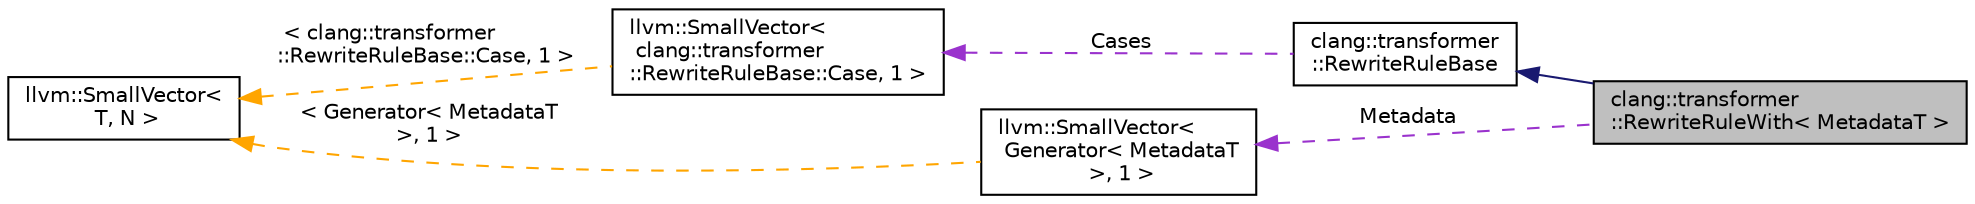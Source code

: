 digraph "clang::transformer::RewriteRuleWith&lt; MetadataT &gt;"
{
 // LATEX_PDF_SIZE
  bgcolor="transparent";
  edge [fontname="Helvetica",fontsize="10",labelfontname="Helvetica",labelfontsize="10"];
  node [fontname="Helvetica",fontsize="10",shape=record];
  rankdir="LR";
  Node1 [label="clang::transformer\l::RewriteRuleWith\< MetadataT \>",height=0.2,width=0.4,color="black", fillcolor="grey75", style="filled", fontcolor="black",tooltip="A source-code transformation with accompanying metadata."];
  Node2 -> Node1 [dir="back",color="midnightblue",fontsize="10",style="solid",fontname="Helvetica"];
  Node2 [label="clang::transformer\l::RewriteRuleBase",height=0.2,width=0.4,color="black",URL="$structclang_1_1transformer_1_1RewriteRuleBase.html",tooltip="Description of a source-code transformation."];
  Node3 -> Node2 [dir="back",color="darkorchid3",fontsize="10",style="dashed",label=" Cases" ,fontname="Helvetica"];
  Node3 [label="llvm::SmallVector\<\l clang::transformer\l::RewriteRuleBase::Case, 1 \>",height=0.2,width=0.4,color="black",URL="$classllvm_1_1SmallVector.html",tooltip=" "];
  Node4 -> Node3 [dir="back",color="orange",fontsize="10",style="dashed",label=" \< clang::transformer\l::RewriteRuleBase::Case, 1 \>" ,fontname="Helvetica"];
  Node4 [label="llvm::SmallVector\<\l T, N \>",height=0.2,width=0.4,color="black",URL="$classllvm_1_1SmallVector.html",tooltip=" "];
  Node5 -> Node1 [dir="back",color="darkorchid3",fontsize="10",style="dashed",label=" Metadata" ,fontname="Helvetica"];
  Node5 [label="llvm::SmallVector\<\l Generator\< MetadataT\l \>, 1 \>",height=0.2,width=0.4,color="black",URL="$classllvm_1_1SmallVector.html",tooltip=" "];
  Node4 -> Node5 [dir="back",color="orange",fontsize="10",style="dashed",label=" \< Generator\< MetadataT\l \>, 1 \>" ,fontname="Helvetica"];
}
